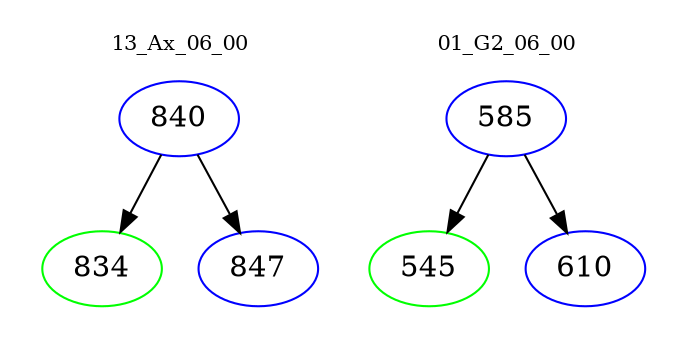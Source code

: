 digraph{
subgraph cluster_0 {
color = white
label = "13_Ax_06_00";
fontsize=10;
T0_840 [label="840", color="blue"]
T0_840 -> T0_834 [color="black"]
T0_834 [label="834", color="green"]
T0_840 -> T0_847 [color="black"]
T0_847 [label="847", color="blue"]
}
subgraph cluster_1 {
color = white
label = "01_G2_06_00";
fontsize=10;
T1_585 [label="585", color="blue"]
T1_585 -> T1_545 [color="black"]
T1_545 [label="545", color="green"]
T1_585 -> T1_610 [color="black"]
T1_610 [label="610", color="blue"]
}
}
